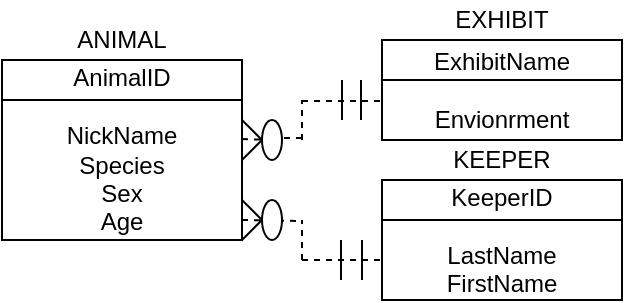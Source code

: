 <mxfile version="12.3.5" type="device" pages="1"><diagram id="2bD0DkbUiwWdWn5ZkC0X" name="Page-1"><mxGraphModel dx="446" dy="600" grid="1" gridSize="10" guides="1" tooltips="1" connect="1" arrows="1" fold="1" page="1" pageScale="1" pageWidth="850" pageHeight="1100" math="0" shadow="0"><root><mxCell id="0"/><mxCell id="1" parent="0"/><mxCell id="duR-aRraEUbBPqJEHdfM-1" value="" style="rounded=0;whiteSpace=wrap;html=1;" parent="1" vertex="1"><mxGeometry x="170" y="240" width="120" height="90" as="geometry"/></mxCell><mxCell id="duR-aRraEUbBPqJEHdfM-2" value="" style="rounded=0;whiteSpace=wrap;html=1;" parent="1" vertex="1"><mxGeometry x="360" y="230" width="120" height="50" as="geometry"/></mxCell><mxCell id="duR-aRraEUbBPqJEHdfM-3" value="" style="rounded=0;whiteSpace=wrap;html=1;" parent="1" vertex="1"><mxGeometry x="360" y="300" width="120" height="60" as="geometry"/></mxCell><mxCell id="duR-aRraEUbBPqJEHdfM-4" value="" style="endArrow=none;dashed=1;html=1;" parent="1" edge="1"><mxGeometry width="50" height="50" relative="1" as="geometry"><mxPoint x="305" y="279" as="sourcePoint"/><mxPoint x="320" y="279" as="targetPoint"/></mxGeometry></mxCell><mxCell id="duR-aRraEUbBPqJEHdfM-7" value="ANIMAL" style="text;html=1;strokeColor=none;fillColor=none;align=center;verticalAlign=middle;whiteSpace=wrap;rounded=0;" parent="1" vertex="1"><mxGeometry x="170" y="220" width="120" height="20" as="geometry"/></mxCell><mxCell id="duR-aRraEUbBPqJEHdfM-8" value="EXHIBIT" style="text;html=1;strokeColor=none;fillColor=none;align=center;verticalAlign=middle;whiteSpace=wrap;rounded=0;" parent="1" vertex="1"><mxGeometry x="360" y="210" width="120" height="20" as="geometry"/></mxCell><mxCell id="duR-aRraEUbBPqJEHdfM-9" value="KEEPER" style="text;html=1;strokeColor=none;fillColor=none;align=center;verticalAlign=middle;whiteSpace=wrap;rounded=0;" parent="1" vertex="1"><mxGeometry x="360" y="280" width="120" height="20" as="geometry"/></mxCell><mxCell id="duR-aRraEUbBPqJEHdfM-10" value="AnimalID&lt;br&gt;&lt;br&gt;NickName&lt;br&gt;Species&lt;br&gt;Sex&lt;br&gt;Age" style="text;html=1;strokeColor=none;fillColor=none;align=center;verticalAlign=middle;whiteSpace=wrap;rounded=0;" parent="1" vertex="1"><mxGeometry x="170" y="240" width="120" height="90" as="geometry"/></mxCell><mxCell id="duR-aRraEUbBPqJEHdfM-11" value="ExhibitName&lt;br&gt;&lt;br&gt;Envionrment" style="text;html=1;strokeColor=none;fillColor=none;align=center;verticalAlign=middle;whiteSpace=wrap;rounded=0;" parent="1" vertex="1"><mxGeometry x="360" y="230" width="120" height="50" as="geometry"/></mxCell><mxCell id="duR-aRraEUbBPqJEHdfM-12" value="KeeperID&lt;br&gt;&lt;br&gt;LastName&lt;br&gt;FirstName" style="text;html=1;strokeColor=none;fillColor=none;align=center;verticalAlign=middle;whiteSpace=wrap;rounded=0;" parent="1" vertex="1"><mxGeometry x="360" y="300" width="120" height="60" as="geometry"/></mxCell><mxCell id="duR-aRraEUbBPqJEHdfM-17" value="" style="endArrow=none;html=1;" parent="1" edge="1"><mxGeometry width="50" height="50" relative="1" as="geometry"><mxPoint x="349.5" y="270" as="sourcePoint"/><mxPoint x="349.5" y="250" as="targetPoint"/></mxGeometry></mxCell><mxCell id="duR-aRraEUbBPqJEHdfM-18" value="" style="endArrow=none;html=1;" parent="1" edge="1"><mxGeometry width="50" height="50" relative="1" as="geometry"><mxPoint x="290" y="290" as="sourcePoint"/><mxPoint x="300" y="280" as="targetPoint"/></mxGeometry></mxCell><mxCell id="duR-aRraEUbBPqJEHdfM-19" value="" style="endArrow=none;html=1;" parent="1" edge="1"><mxGeometry width="50" height="50" relative="1" as="geometry"><mxPoint x="300" y="280" as="sourcePoint"/><mxPoint x="290" y="270" as="targetPoint"/></mxGeometry></mxCell><mxCell id="duR-aRraEUbBPqJEHdfM-20" value="" style="endArrow=none;dashed=1;html=1;" parent="1" edge="1"><mxGeometry width="50" height="50" relative="1" as="geometry"><mxPoint x="290" y="320" as="sourcePoint"/><mxPoint x="320" y="320.5" as="targetPoint"/></mxGeometry></mxCell><mxCell id="duR-aRraEUbBPqJEHdfM-21" value="" style="endArrow=none;html=1;" parent="1" edge="1"><mxGeometry width="50" height="50" relative="1" as="geometry"><mxPoint x="290" y="330" as="sourcePoint"/><mxPoint x="300" y="320" as="targetPoint"/></mxGeometry></mxCell><mxCell id="duR-aRraEUbBPqJEHdfM-22" value="" style="endArrow=none;html=1;" parent="1" edge="1"><mxGeometry width="50" height="50" relative="1" as="geometry"><mxPoint x="300" y="320" as="sourcePoint"/><mxPoint x="290" y="310" as="targetPoint"/></mxGeometry></mxCell><mxCell id="duR-aRraEUbBPqJEHdfM-23" value="" style="endArrow=none;dashed=1;html=1;" parent="1" edge="1"><mxGeometry width="50" height="50" relative="1" as="geometry"><mxPoint x="320" y="280" as="sourcePoint"/><mxPoint x="320" y="260" as="targetPoint"/></mxGeometry></mxCell><mxCell id="duR-aRraEUbBPqJEHdfM-24" value="" style="endArrow=none;dashed=1;html=1;" parent="1" edge="1"><mxGeometry width="50" height="50" relative="1" as="geometry"><mxPoint x="320" y="340" as="sourcePoint"/><mxPoint x="320" y="320" as="targetPoint"/></mxGeometry></mxCell><mxCell id="duR-aRraEUbBPqJEHdfM-26" value="" style="endArrow=none;dashed=1;html=1;" parent="1" edge="1"><mxGeometry width="50" height="50" relative="1" as="geometry"><mxPoint x="320" y="340" as="sourcePoint"/><mxPoint x="360" y="340" as="targetPoint"/></mxGeometry></mxCell><mxCell id="duR-aRraEUbBPqJEHdfM-27" value="" style="endArrow=none;html=1;" parent="1" edge="1"><mxGeometry width="50" height="50" relative="1" as="geometry"><mxPoint x="350" y="350" as="sourcePoint"/><mxPoint x="350" y="330" as="targetPoint"/></mxGeometry></mxCell><mxCell id="duR-aRraEUbBPqJEHdfM-31" value="" style="endArrow=none;html=1;" parent="1" edge="1"><mxGeometry width="50" height="50" relative="1" as="geometry"><mxPoint x="340" y="270" as="sourcePoint"/><mxPoint x="340" y="250" as="targetPoint"/></mxGeometry></mxCell><mxCell id="duR-aRraEUbBPqJEHdfM-34" value="" style="endArrow=none;html=1;" parent="1" edge="1"><mxGeometry width="50" height="50" relative="1" as="geometry"><mxPoint x="339.5" y="350" as="sourcePoint"/><mxPoint x="339.5" y="330" as="targetPoint"/></mxGeometry></mxCell><mxCell id="duR-aRraEUbBPqJEHdfM-36" value="" style="endArrow=none;html=1;" parent="1" edge="1"><mxGeometry width="50" height="50" relative="1" as="geometry"><mxPoint x="170" y="260" as="sourcePoint"/><mxPoint x="290" y="260" as="targetPoint"/></mxGeometry></mxCell><mxCell id="duR-aRraEUbBPqJEHdfM-37" value="" style="endArrow=none;html=1;" parent="1" edge="1"><mxGeometry width="50" height="50" relative="1" as="geometry"><mxPoint x="360" y="250" as="sourcePoint"/><mxPoint x="480" y="250" as="targetPoint"/></mxGeometry></mxCell><mxCell id="duR-aRraEUbBPqJEHdfM-38" value="" style="endArrow=none;html=1;" parent="1" edge="1"><mxGeometry width="50" height="50" relative="1" as="geometry"><mxPoint x="360" y="320" as="sourcePoint"/><mxPoint x="480" y="320" as="targetPoint"/></mxGeometry></mxCell><mxCell id="duR-aRraEUbBPqJEHdfM-43" value="" style="endArrow=none;dashed=1;html=1;" parent="1" edge="1"><mxGeometry width="50" height="50" relative="1" as="geometry"><mxPoint x="320" y="260.5" as="sourcePoint"/><mxPoint x="360" y="260.5" as="targetPoint"/></mxGeometry></mxCell><mxCell id="duR-aRraEUbBPqJEHdfM-32" value="" style="ellipse;whiteSpace=wrap;html=1;" parent="1" vertex="1"><mxGeometry x="300" y="270" width="10" height="20" as="geometry"/></mxCell><mxCell id="iI_SRO1rd3ZJcFfl08Ur-1" value="" style="endArrow=none;dashed=1;html=1;" edge="1" parent="1" target="duR-aRraEUbBPqJEHdfM-32"><mxGeometry width="50" height="50" relative="1" as="geometry"><mxPoint x="290" y="279.5" as="sourcePoint"/><mxPoint x="320" y="280" as="targetPoint"/></mxGeometry></mxCell><mxCell id="iI_SRO1rd3ZJcFfl08Ur-3" value="" style="ellipse;whiteSpace=wrap;html=1;" vertex="1" parent="1"><mxGeometry x="300" y="310" width="10" height="20" as="geometry"/></mxCell></root></mxGraphModel></diagram></mxfile>